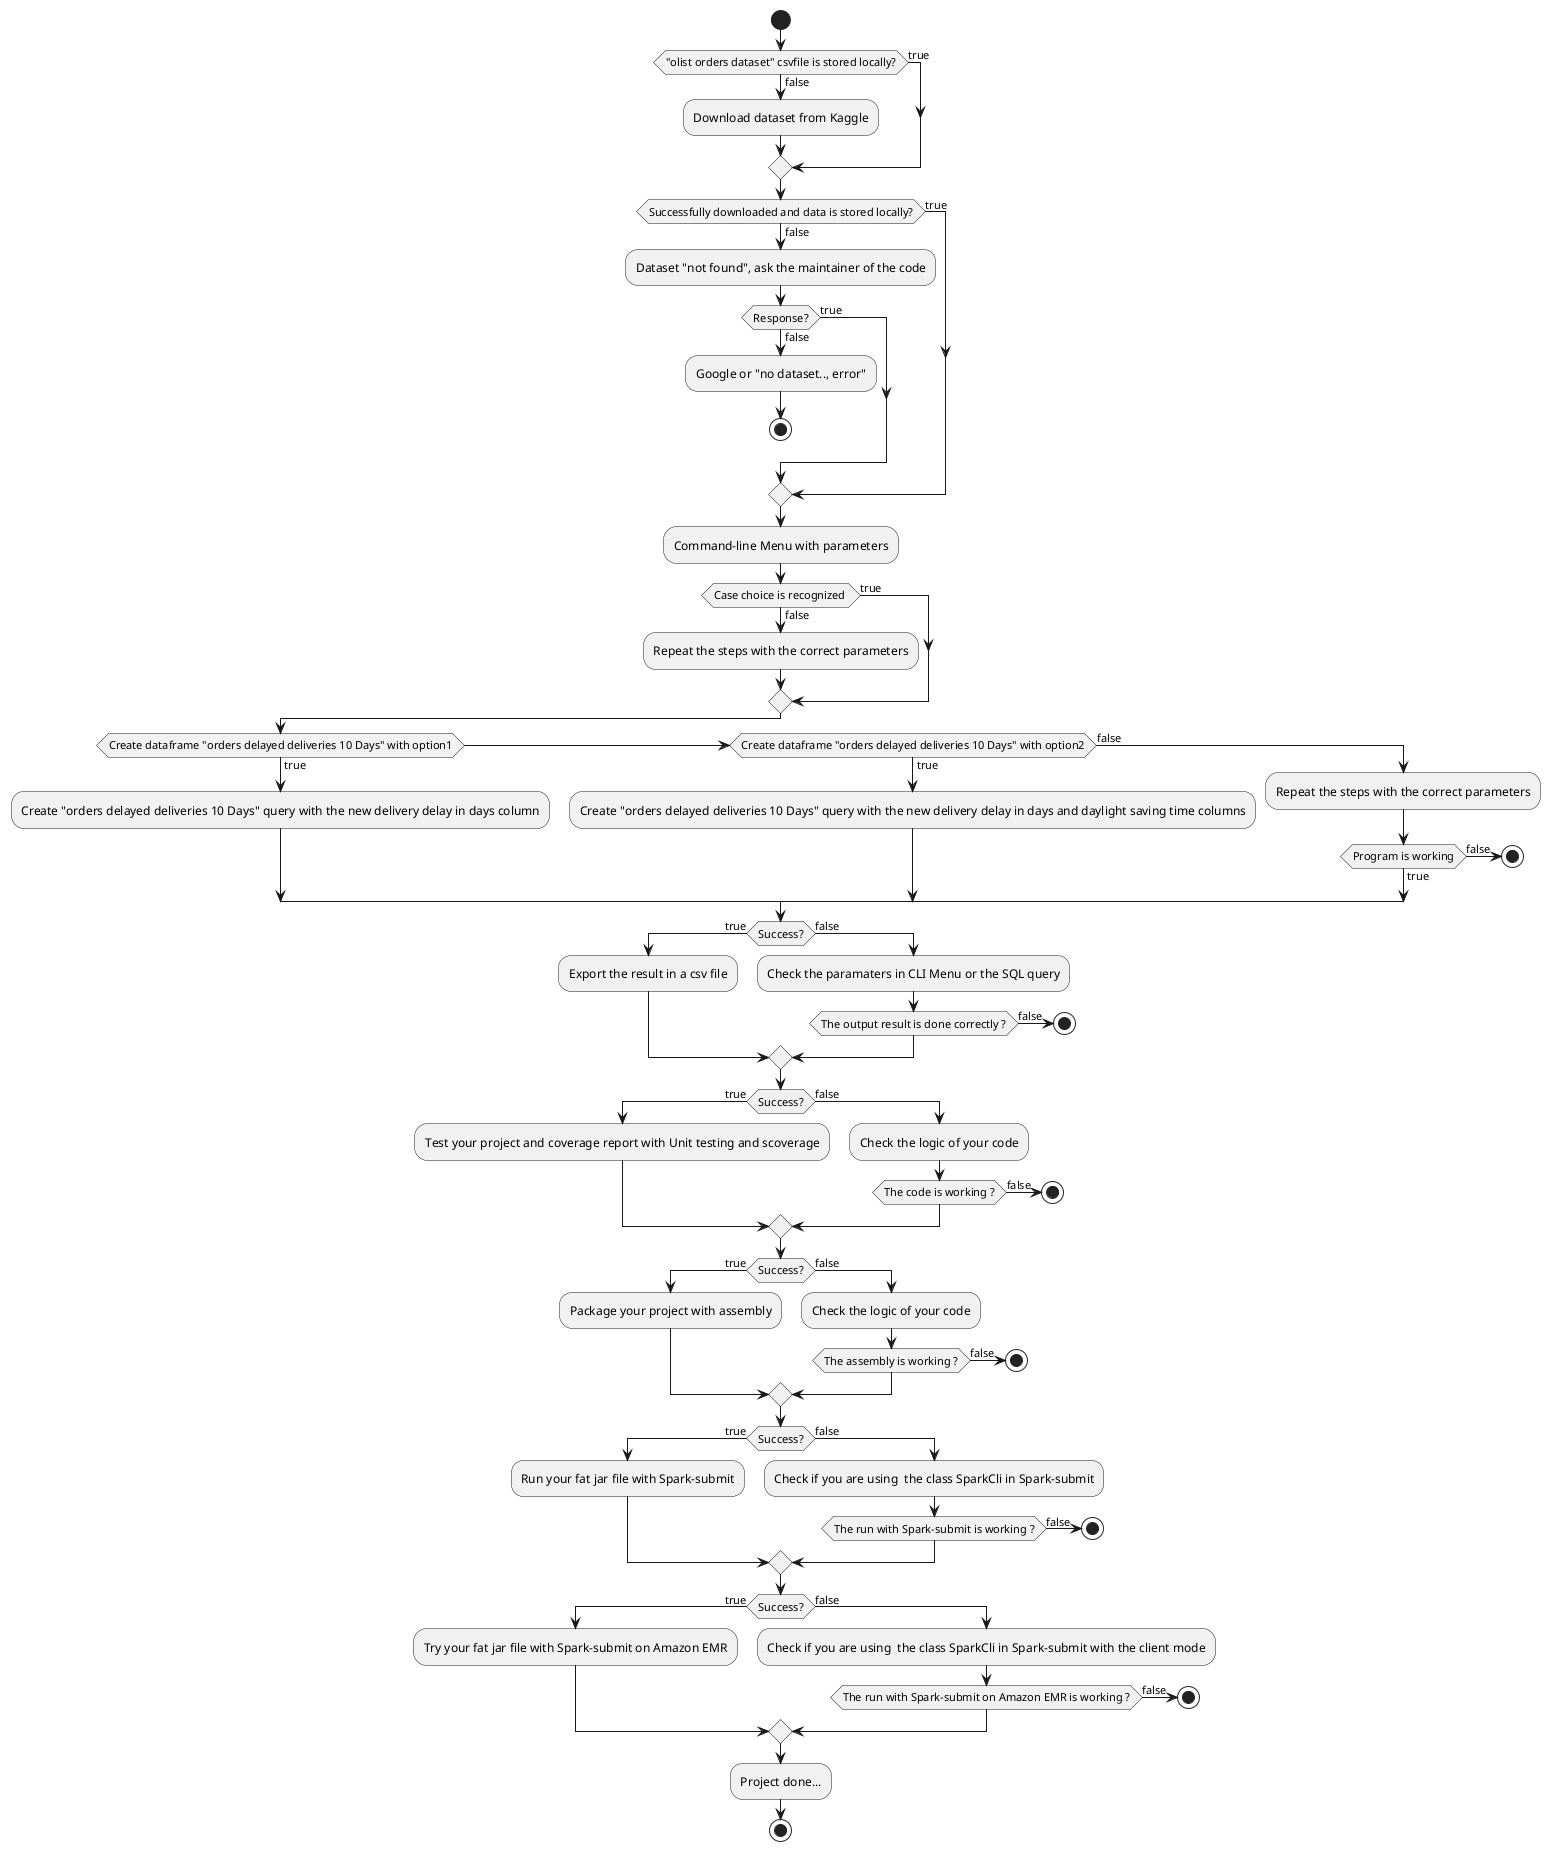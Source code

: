 @startuml Olist_Discovery

start
if ("olist orders dataset" csvfile is stored locally?) then (true)
else (false)
:Download dataset from Kaggle;
endif
if (Successfully downloaded and data is stored locally?) then (true)
else (false)
:Dataset "not found", ask the maintainer of the code;
if (Response?) then (true)
else(false)
:Google or "no dataset.., error";
stop
endif
endif


:Command-line Menu with parameters;
if (Case choice is recognized ) then (true)
else(false)
:Repeat the steps with the correct parameters;
endif
if (Create dataframe "orders delayed deliveries 10 Days" with option1) then (true)
:Create "orders delayed deliveries 10 Days" query with the new delivery delay in days column;
elseif (Create dataframe "orders delayed deliveries 10 Days" with option2) then (true)
:Create "orders delayed deliveries 10 Days" query with the new delivery delay in days and daylight saving time columns;
else(false)
:Repeat the steps with the correct parameters;
if (Program is working) then (false)
stop
else (true)
endif
endif
if (Success?) then (true)
:Export the result in a csv file;
else (false)
:Check the paramaters in CLI Menu or the SQL query;
if (The output result is done correctly ?) then (false)
stop
endif
endif
if (Success?) then (true)
:Test your project and coverage report with Unit testing and scoverage;
else (false)
:Check the logic of your code;
if (The code is working ?) then (false)
stop
endif
endif
if (Success?) then (true)
:Package your project with assembly;
else (false)
:Check the logic of your code;
if (The assembly is working ?) then (false)
stop
endif
endif
if (Success?) then (true)
:Run your fat jar file with Spark-submit;
else (false)
:Check if you are using  the class SparkCli in Spark-submit;
if (The run with Spark-submit is working ?) then (false)
stop
endif
endif
if (Success?) then (true)
:Try your fat jar file with Spark-submit on Amazon EMR;
else (false)
:Check if you are using  the class SparkCli in Spark-submit with the client mode;
if (The run with Spark-submit on Amazon EMR is working ?) then (false)
stop
endif
endif
:Project done...;
stop
@enduml



